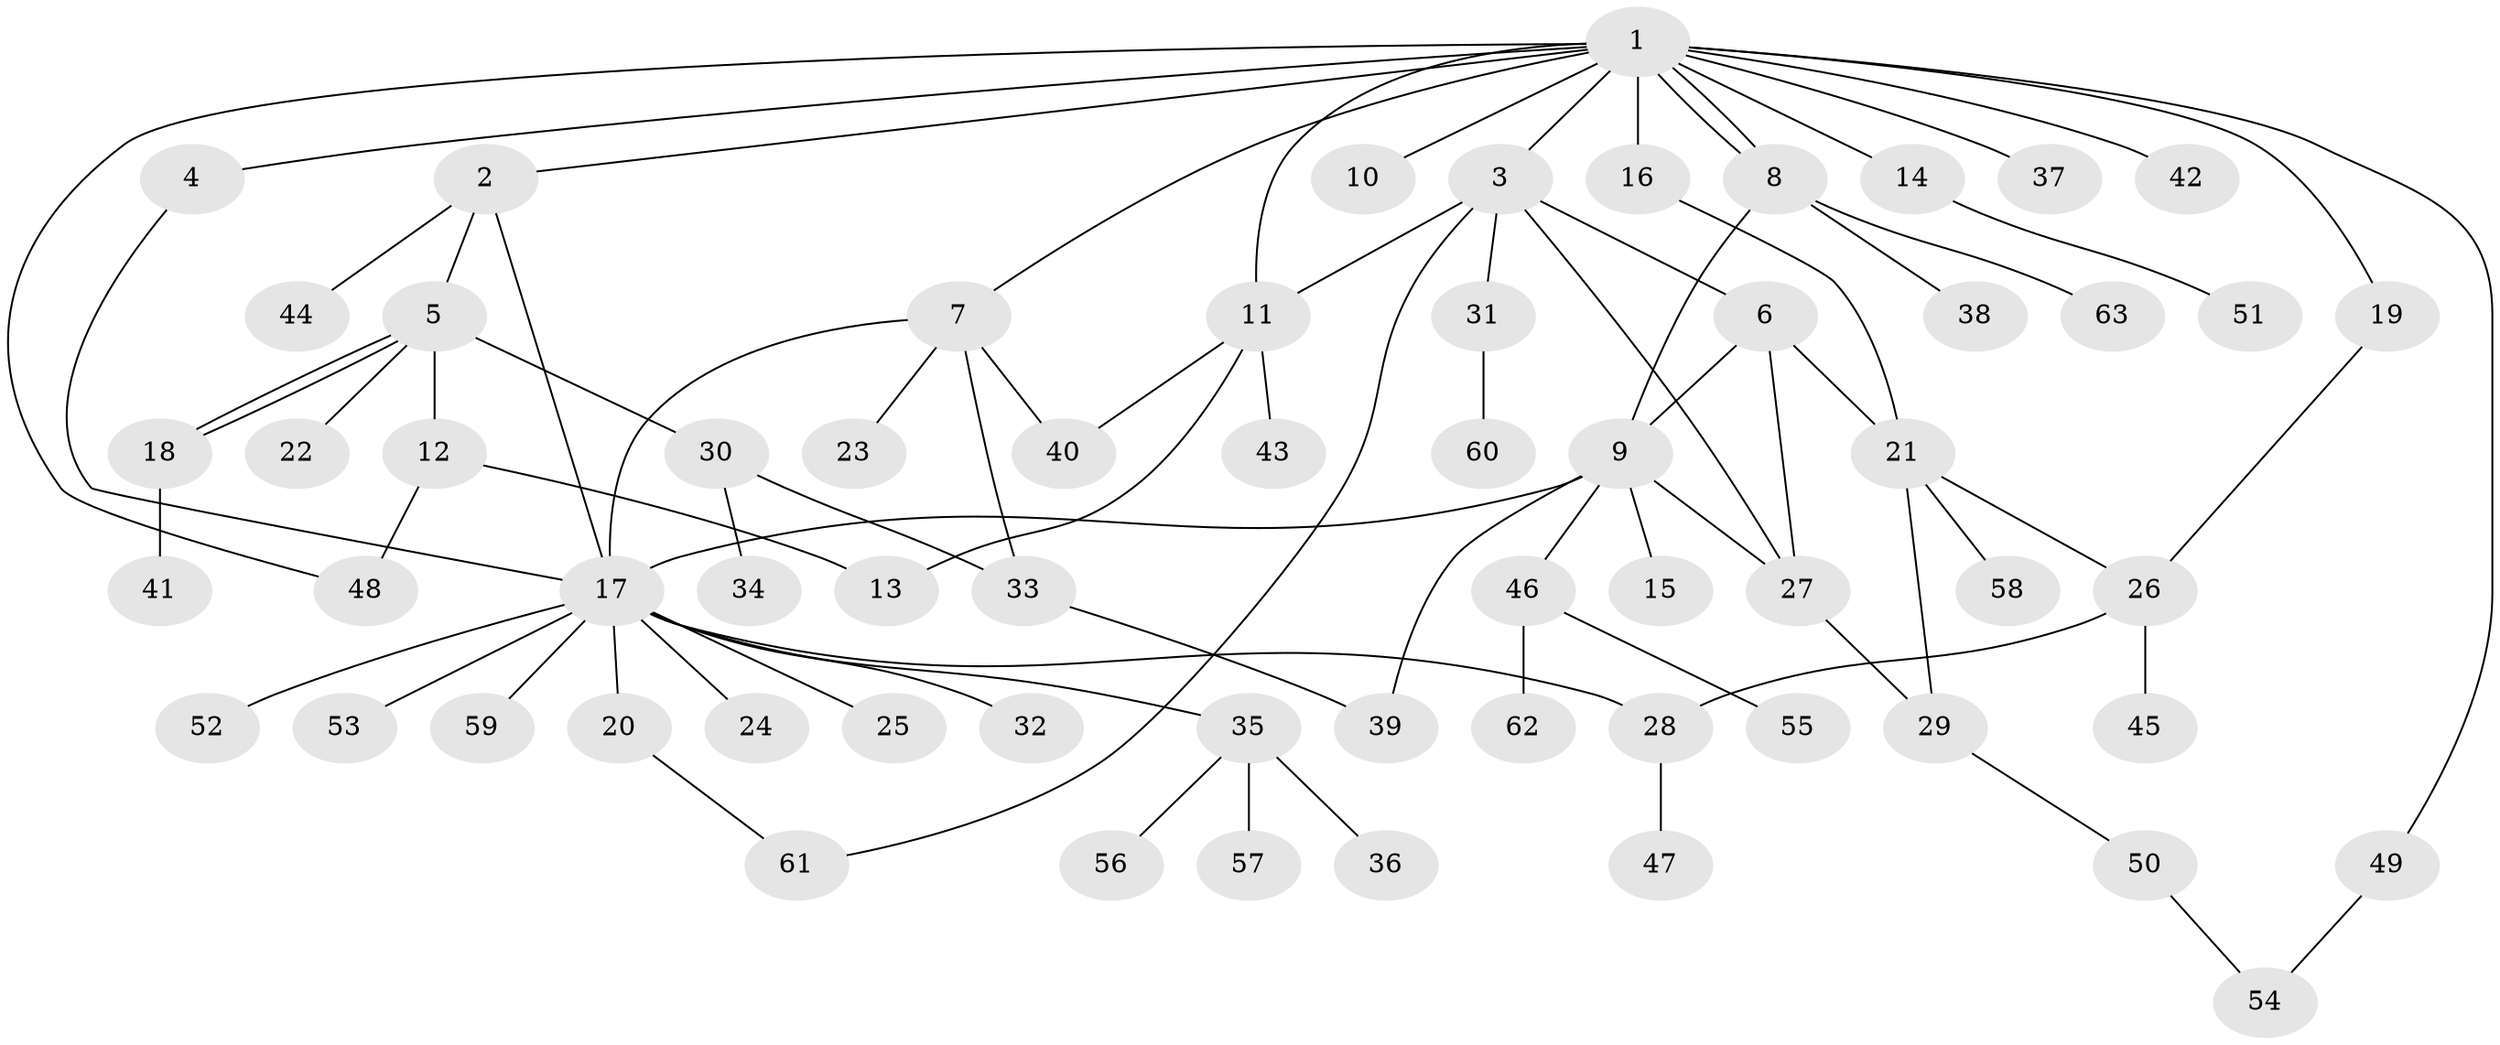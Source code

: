// coarse degree distribution, {15: 0.021739130434782608, 3: 0.13043478260869565, 7: 0.043478260869565216, 2: 0.21739130434782608, 5: 0.043478260869565216, 4: 0.021739130434782608, 16: 0.021739130434782608, 1: 0.5}
// Generated by graph-tools (version 1.1) at 2025/51/02/27/25 19:51:54]
// undirected, 63 vertices, 82 edges
graph export_dot {
graph [start="1"]
  node [color=gray90,style=filled];
  1;
  2;
  3;
  4;
  5;
  6;
  7;
  8;
  9;
  10;
  11;
  12;
  13;
  14;
  15;
  16;
  17;
  18;
  19;
  20;
  21;
  22;
  23;
  24;
  25;
  26;
  27;
  28;
  29;
  30;
  31;
  32;
  33;
  34;
  35;
  36;
  37;
  38;
  39;
  40;
  41;
  42;
  43;
  44;
  45;
  46;
  47;
  48;
  49;
  50;
  51;
  52;
  53;
  54;
  55;
  56;
  57;
  58;
  59;
  60;
  61;
  62;
  63;
  1 -- 2;
  1 -- 3;
  1 -- 4;
  1 -- 7;
  1 -- 8;
  1 -- 8;
  1 -- 10;
  1 -- 11;
  1 -- 14;
  1 -- 16;
  1 -- 19;
  1 -- 37;
  1 -- 42;
  1 -- 48;
  1 -- 49;
  2 -- 5;
  2 -- 17;
  2 -- 44;
  3 -- 6;
  3 -- 11;
  3 -- 27;
  3 -- 31;
  3 -- 61;
  4 -- 17;
  5 -- 12;
  5 -- 18;
  5 -- 18;
  5 -- 22;
  5 -- 30;
  6 -- 9;
  6 -- 21;
  6 -- 27;
  7 -- 17;
  7 -- 23;
  7 -- 33;
  7 -- 40;
  8 -- 9;
  8 -- 38;
  8 -- 63;
  9 -- 15;
  9 -- 17;
  9 -- 27;
  9 -- 39;
  9 -- 46;
  11 -- 13;
  11 -- 40;
  11 -- 43;
  12 -- 13;
  12 -- 48;
  14 -- 51;
  16 -- 21;
  17 -- 20;
  17 -- 24;
  17 -- 25;
  17 -- 28;
  17 -- 32;
  17 -- 35;
  17 -- 52;
  17 -- 53;
  17 -- 59;
  18 -- 41;
  19 -- 26;
  20 -- 61;
  21 -- 26;
  21 -- 29;
  21 -- 58;
  26 -- 28;
  26 -- 45;
  27 -- 29;
  28 -- 47;
  29 -- 50;
  30 -- 33;
  30 -- 34;
  31 -- 60;
  33 -- 39;
  35 -- 36;
  35 -- 56;
  35 -- 57;
  46 -- 55;
  46 -- 62;
  49 -- 54;
  50 -- 54;
}
